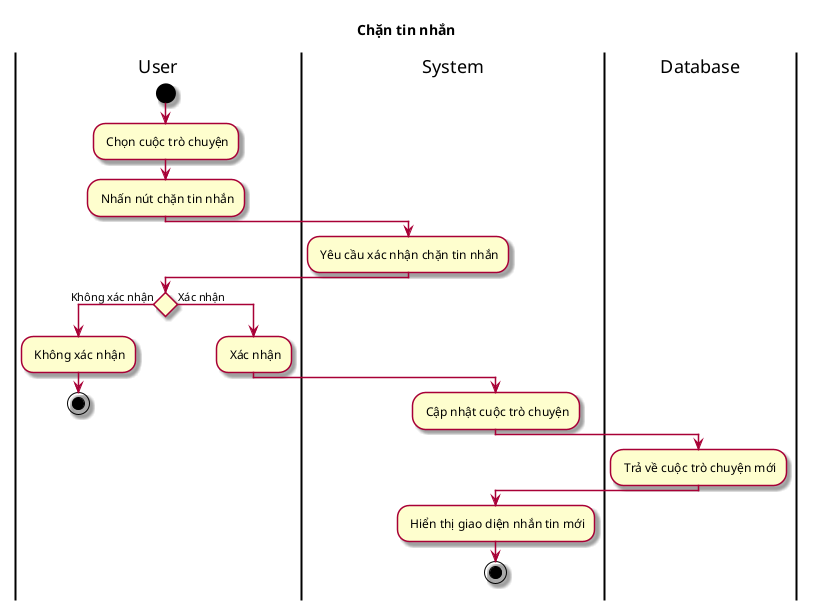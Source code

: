 @startuml ActChanTinNhan

skin rose
title Chặn tin nhắn

|User|
start 
: Chọn cuộc trò chuyện;
: Nhấn nút chặn tin nhắn;
|System|
: Yêu cầu xác nhận chặn tin nhắn;
|User|
if () then (Không xác nhận)
: Không xác nhận;
stop
else (Xác nhận)
: Xác nhận;
|System|
: Cập nhật cuộc trò chuyện;
|Database|
: Trả về cuộc trò chuyện mới;
|System|
: Hiển thị giao diện nhắn tin mới;
stop
@enduml
```
